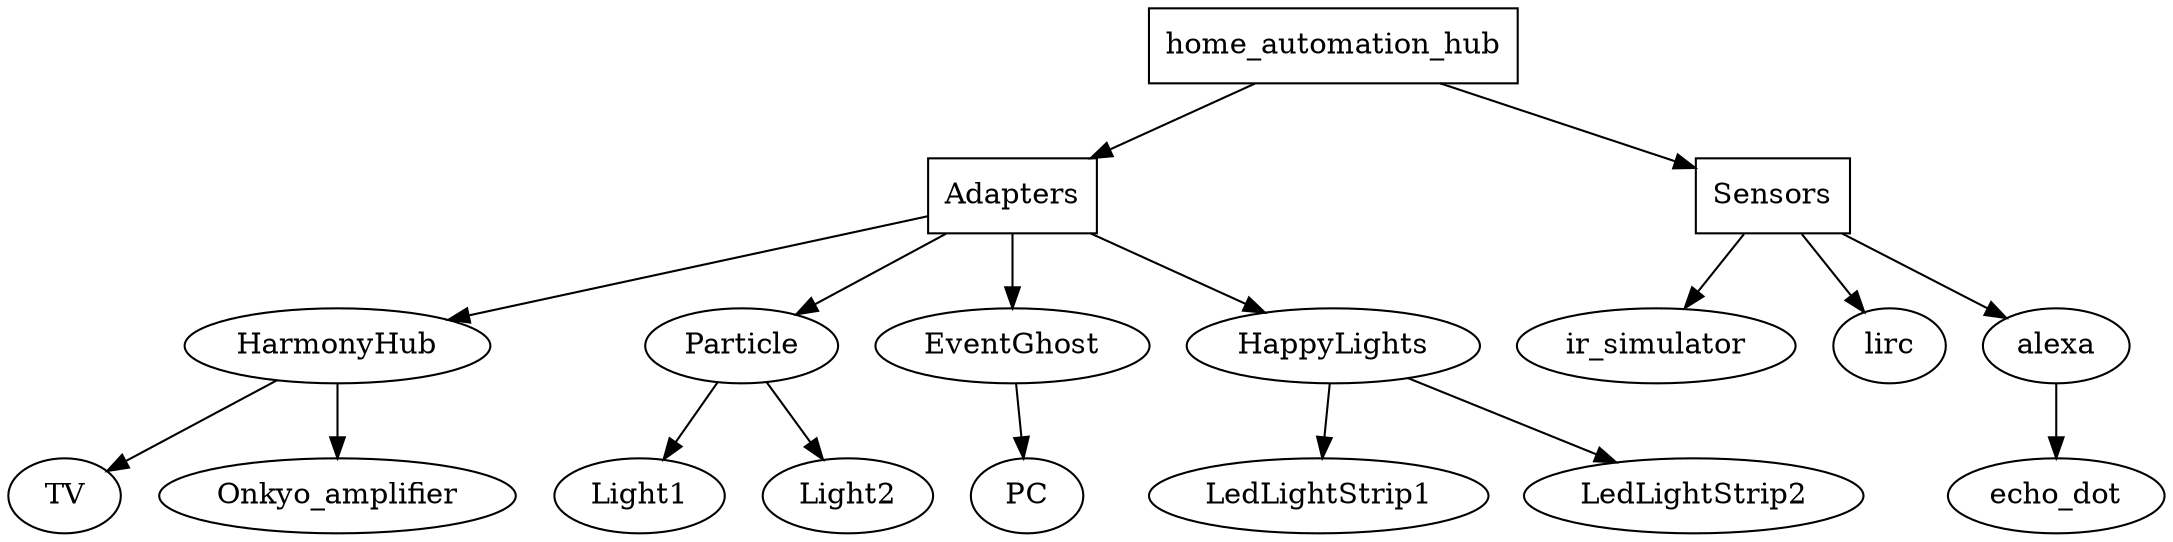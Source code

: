 digraph G {
	home_automation_hub [shape=box];
	Adapters [shape=box];
	home_automation_hub -> Adapters;
	Sensors [shape=box];
	home_automation_hub -> Sensors;

	ir_simulator;
	Sensors -> ir_simulator;
	lirc;
	Sensors -> lirc;
	alexa;
	Sensors -> alexa;
	echo_dot;
	alexa -> echo_dot;

	HarmonyHub;
	Adapters -> HarmonyHub;
	TV;
	HarmonyHub -> TV;
	Onkyo_amplifier;
	HarmonyHub -> Onkyo_amplifier;

	Particle;
	Adapters -> Particle;
	Light1;
	Particle -> Light1;
	Light2;
	Particle -> Light2;

	EventGhost;
	Adapters -> EventGhost;
	PC;
	EventGhost -> PC;

	HappyLights;
	Adapters -> HappyLights;
	LedLightStrip1;
	HappyLights -> LedLightStrip1;
	LedLightStrip2;
	HappyLights -> LedLightStrip2;
}